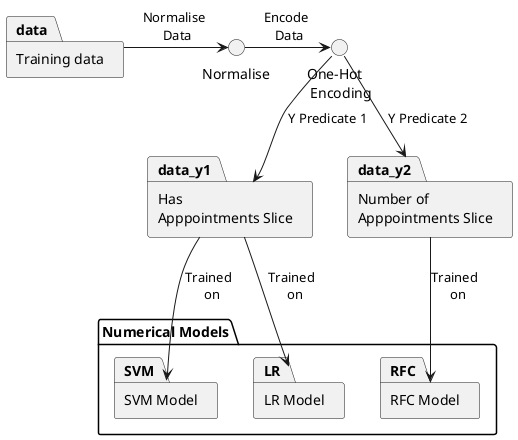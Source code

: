 @startuml

package "Numerical Models" as NumericalModels {

    package "SVM Model" as SVM
    package "LR Model" as LR
    package "RFC Model" as RFC

}

package data as "Training data"
package "Has \nApppointments Slice" as data_y1
package "Number of \nApppointments Slice" as data_y2

circle "One-Hot \n Encoding" as Encoding
circle "Normalise" as Normalization

data -right-> Normalization : Normalise \n Data
Normalization -right-> Encoding : Encode \n Data
Encoding --> data_y1 : Y Predicate 1
Encoding --> data_y2 : Y Predicate 2
data_y1 --> SVM : Trained \n on
data_y1 --> LR : Trained \n on
data_y2 --> RFC : Trained \n on

@enduml